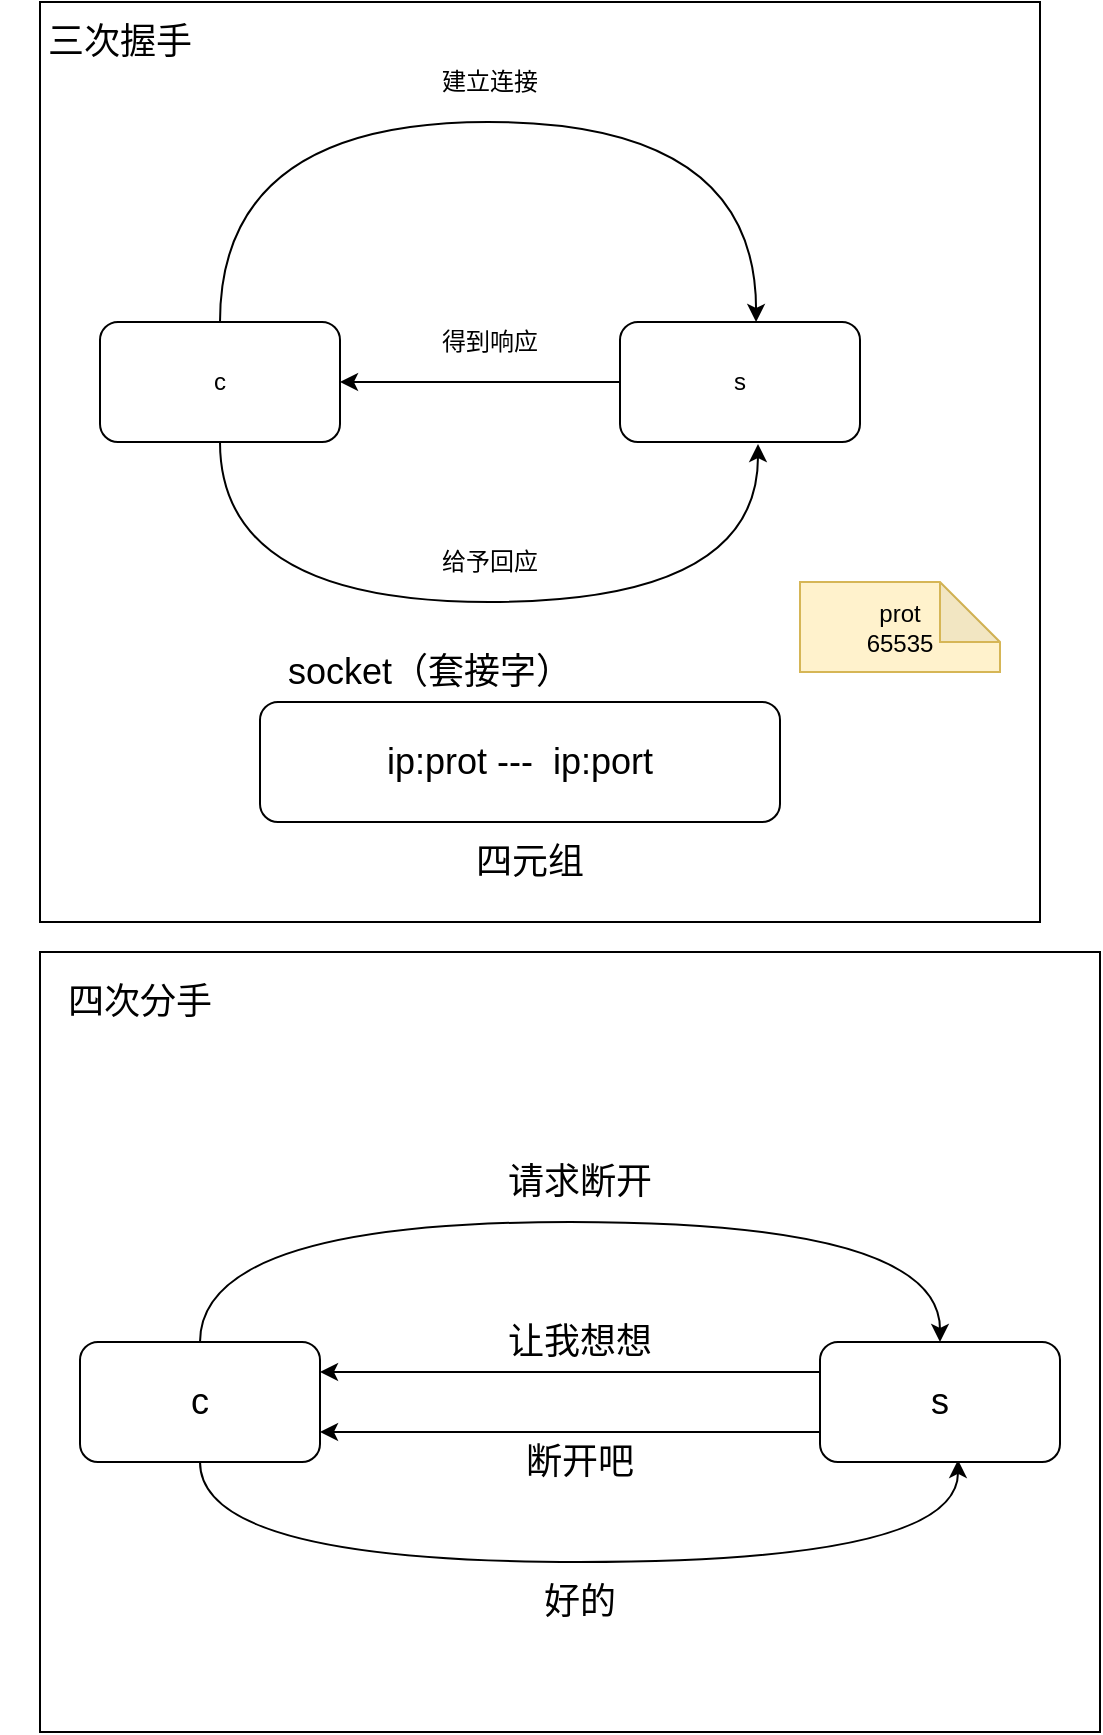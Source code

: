 <mxfile version="13.8.7" type="github">
  <diagram id="dGEUQEYOKf7xi6oKCXvR" name="第 1 页">
    <mxGraphModel dx="1422" dy="713" grid="1" gridSize="10" guides="1" tooltips="1" connect="1" arrows="1" fold="1" page="1" pageScale="1" pageWidth="827" pageHeight="1169" math="0" shadow="0">
      <root>
        <mxCell id="0" />
        <mxCell id="1" parent="0" />
        <mxCell id="AQbZ51xy2j0hXPdHt9mh-34" value="" style="rounded=0;whiteSpace=wrap;html=1;" vertex="1" parent="1">
          <mxGeometry x="140" y="515" width="530" height="390" as="geometry" />
        </mxCell>
        <mxCell id="AQbZ51xy2j0hXPdHt9mh-20" value="" style="rounded=0;whiteSpace=wrap;html=1;" vertex="1" parent="1">
          <mxGeometry x="140" y="40" width="500" height="460" as="geometry" />
        </mxCell>
        <mxCell id="AQbZ51xy2j0hXPdHt9mh-3" style="edgeStyle=orthogonalEdgeStyle;rounded=0;orthogonalLoop=1;jettySize=auto;html=1;exitX=0.5;exitY=0;exitDx=0;exitDy=0;entryX=0.567;entryY=0;entryDx=0;entryDy=0;entryPerimeter=0;curved=1;" edge="1" parent="1" source="AQbZ51xy2j0hXPdHt9mh-1" target="AQbZ51xy2j0hXPdHt9mh-2">
          <mxGeometry relative="1" as="geometry">
            <Array as="points">
              <mxPoint x="230" y="100" />
              <mxPoint x="498" y="100" />
            </Array>
          </mxGeometry>
        </mxCell>
        <mxCell id="AQbZ51xy2j0hXPdHt9mh-6" style="edgeStyle=orthogonalEdgeStyle;curved=1;rounded=0;orthogonalLoop=1;jettySize=auto;html=1;exitX=0.5;exitY=1;exitDx=0;exitDy=0;entryX=0.575;entryY=1.017;entryDx=0;entryDy=0;entryPerimeter=0;" edge="1" parent="1" source="AQbZ51xy2j0hXPdHt9mh-1" target="AQbZ51xy2j0hXPdHt9mh-2">
          <mxGeometry relative="1" as="geometry">
            <Array as="points">
              <mxPoint x="230" y="340" />
              <mxPoint x="499" y="340" />
            </Array>
          </mxGeometry>
        </mxCell>
        <mxCell id="AQbZ51xy2j0hXPdHt9mh-1" value="c" style="rounded=1;whiteSpace=wrap;html=1;" vertex="1" parent="1">
          <mxGeometry x="170" y="200" width="120" height="60" as="geometry" />
        </mxCell>
        <mxCell id="AQbZ51xy2j0hXPdHt9mh-5" style="edgeStyle=orthogonalEdgeStyle;curved=1;rounded=0;orthogonalLoop=1;jettySize=auto;html=1;exitX=0;exitY=0.5;exitDx=0;exitDy=0;entryX=1;entryY=0.5;entryDx=0;entryDy=0;" edge="1" parent="1" source="AQbZ51xy2j0hXPdHt9mh-2" target="AQbZ51xy2j0hXPdHt9mh-1">
          <mxGeometry relative="1" as="geometry" />
        </mxCell>
        <mxCell id="AQbZ51xy2j0hXPdHt9mh-2" value="s" style="rounded=1;whiteSpace=wrap;html=1;" vertex="1" parent="1">
          <mxGeometry x="430" y="200" width="120" height="60" as="geometry" />
        </mxCell>
        <mxCell id="AQbZ51xy2j0hXPdHt9mh-10" value="prot&lt;br&gt;65535" style="shape=note;whiteSpace=wrap;html=1;backgroundOutline=1;darkOpacity=0.05;fillColor=#fff2cc;strokeColor=#d6b656;" vertex="1" parent="1">
          <mxGeometry x="520" y="330" width="100" height="45" as="geometry" />
        </mxCell>
        <mxCell id="AQbZ51xy2j0hXPdHt9mh-11" value="&lt;font style=&quot;font-size: 18px&quot;&gt;ip:prot ---&amp;nbsp; ip:port&lt;/font&gt;" style="rounded=1;whiteSpace=wrap;html=1;" vertex="1" parent="1">
          <mxGeometry x="250" y="390" width="260" height="60" as="geometry" />
        </mxCell>
        <mxCell id="AQbZ51xy2j0hXPdHt9mh-12" value="&lt;font style=&quot;font-size: 18px&quot;&gt;四元组&lt;/font&gt;" style="text;html=1;strokeColor=none;fillColor=none;align=center;verticalAlign=middle;whiteSpace=wrap;rounded=0;" vertex="1" parent="1">
          <mxGeometry x="350" y="460" width="70" height="20" as="geometry" />
        </mxCell>
        <mxCell id="AQbZ51xy2j0hXPdHt9mh-13" value="&lt;font style=&quot;font-size: 18px&quot;&gt;socket（套接字）&lt;/font&gt;" style="text;html=1;strokeColor=none;fillColor=none;align=center;verticalAlign=middle;whiteSpace=wrap;rounded=0;" vertex="1" parent="1">
          <mxGeometry x="250" y="360" width="170" height="30" as="geometry" />
        </mxCell>
        <mxCell id="AQbZ51xy2j0hXPdHt9mh-16" value="建立连接" style="text;html=1;strokeColor=none;fillColor=none;align=center;verticalAlign=middle;whiteSpace=wrap;rounded=0;" vertex="1" parent="1">
          <mxGeometry x="320" y="70" width="90" height="20" as="geometry" />
        </mxCell>
        <mxCell id="AQbZ51xy2j0hXPdHt9mh-17" value="得到响应" style="text;html=1;strokeColor=none;fillColor=none;align=center;verticalAlign=middle;whiteSpace=wrap;rounded=0;" vertex="1" parent="1">
          <mxGeometry x="320" y="200" width="90" height="20" as="geometry" />
        </mxCell>
        <mxCell id="AQbZ51xy2j0hXPdHt9mh-18" value="给予回应" style="text;html=1;strokeColor=none;fillColor=none;align=center;verticalAlign=middle;whiteSpace=wrap;rounded=0;" vertex="1" parent="1">
          <mxGeometry x="320" y="310" width="90" height="20" as="geometry" />
        </mxCell>
        <mxCell id="AQbZ51xy2j0hXPdHt9mh-19" value="&lt;font style=&quot;font-size: 18px&quot;&gt;三次握手&lt;/font&gt;" style="text;html=1;strokeColor=none;fillColor=none;align=center;verticalAlign=middle;whiteSpace=wrap;rounded=0;" vertex="1" parent="1">
          <mxGeometry x="120" y="60" width="120" as="geometry" />
        </mxCell>
        <mxCell id="AQbZ51xy2j0hXPdHt9mh-23" style="edgeStyle=orthogonalEdgeStyle;curved=1;rounded=0;orthogonalLoop=1;jettySize=auto;html=1;exitX=0.5;exitY=0;exitDx=0;exitDy=0;entryX=0.5;entryY=0;entryDx=0;entryDy=0;" edge="1" parent="1" source="AQbZ51xy2j0hXPdHt9mh-21" target="AQbZ51xy2j0hXPdHt9mh-22">
          <mxGeometry relative="1" as="geometry">
            <Array as="points">
              <mxPoint x="220" y="650" />
              <mxPoint x="590" y="650" />
            </Array>
          </mxGeometry>
        </mxCell>
        <mxCell id="AQbZ51xy2j0hXPdHt9mh-29" style="edgeStyle=orthogonalEdgeStyle;curved=1;rounded=0;orthogonalLoop=1;jettySize=auto;html=1;exitX=0.5;exitY=1;exitDx=0;exitDy=0;entryX=0.575;entryY=0.983;entryDx=0;entryDy=0;entryPerimeter=0;" edge="1" parent="1" source="AQbZ51xy2j0hXPdHt9mh-21" target="AQbZ51xy2j0hXPdHt9mh-22">
          <mxGeometry relative="1" as="geometry">
            <Array as="points">
              <mxPoint x="220" y="820" />
              <mxPoint x="599" y="820" />
            </Array>
          </mxGeometry>
        </mxCell>
        <mxCell id="AQbZ51xy2j0hXPdHt9mh-21" value="&lt;font style=&quot;font-size: 18px&quot;&gt;c&lt;/font&gt;" style="rounded=1;whiteSpace=wrap;html=1;" vertex="1" parent="1">
          <mxGeometry x="160" y="710" width="120" height="60" as="geometry" />
        </mxCell>
        <mxCell id="AQbZ51xy2j0hXPdHt9mh-27" style="edgeStyle=orthogonalEdgeStyle;curved=1;rounded=0;orthogonalLoop=1;jettySize=auto;html=1;exitX=0;exitY=0.25;exitDx=0;exitDy=0;entryX=1;entryY=0.25;entryDx=0;entryDy=0;" edge="1" parent="1" source="AQbZ51xy2j0hXPdHt9mh-22" target="AQbZ51xy2j0hXPdHt9mh-21">
          <mxGeometry relative="1" as="geometry" />
        </mxCell>
        <mxCell id="AQbZ51xy2j0hXPdHt9mh-28" style="edgeStyle=orthogonalEdgeStyle;curved=1;rounded=0;orthogonalLoop=1;jettySize=auto;html=1;exitX=0;exitY=0.75;exitDx=0;exitDy=0;entryX=1;entryY=0.75;entryDx=0;entryDy=0;" edge="1" parent="1" source="AQbZ51xy2j0hXPdHt9mh-22" target="AQbZ51xy2j0hXPdHt9mh-21">
          <mxGeometry relative="1" as="geometry" />
        </mxCell>
        <mxCell id="AQbZ51xy2j0hXPdHt9mh-22" value="&lt;font style=&quot;font-size: 18px&quot;&gt;s&lt;/font&gt;" style="rounded=1;whiteSpace=wrap;html=1;" vertex="1" parent="1">
          <mxGeometry x="530" y="710" width="120" height="60" as="geometry" />
        </mxCell>
        <mxCell id="AQbZ51xy2j0hXPdHt9mh-30" value="&lt;font style=&quot;font-size: 18px&quot;&gt;请求断开&lt;/font&gt;" style="text;html=1;strokeColor=none;fillColor=none;align=center;verticalAlign=middle;whiteSpace=wrap;rounded=0;" vertex="1" parent="1">
          <mxGeometry x="360" y="620" width="100" height="20" as="geometry" />
        </mxCell>
        <mxCell id="AQbZ51xy2j0hXPdHt9mh-31" value="&lt;font style=&quot;font-size: 18px&quot;&gt;让我想想&lt;/font&gt;" style="text;html=1;strokeColor=none;fillColor=none;align=center;verticalAlign=middle;whiteSpace=wrap;rounded=0;" vertex="1" parent="1">
          <mxGeometry x="360" y="700" width="100" height="20" as="geometry" />
        </mxCell>
        <mxCell id="AQbZ51xy2j0hXPdHt9mh-32" value="&lt;font style=&quot;font-size: 18px&quot;&gt;断开吧&lt;/font&gt;" style="text;html=1;strokeColor=none;fillColor=none;align=center;verticalAlign=middle;whiteSpace=wrap;rounded=0;" vertex="1" parent="1">
          <mxGeometry x="360" y="760" width="100" height="20" as="geometry" />
        </mxCell>
        <mxCell id="AQbZ51xy2j0hXPdHt9mh-33" value="&lt;font style=&quot;font-size: 18px&quot;&gt;好的&lt;/font&gt;" style="text;html=1;strokeColor=none;fillColor=none;align=center;verticalAlign=middle;whiteSpace=wrap;rounded=0;" vertex="1" parent="1">
          <mxGeometry x="360" y="830" width="100" height="20" as="geometry" />
        </mxCell>
        <mxCell id="AQbZ51xy2j0hXPdHt9mh-35" value="&lt;font style=&quot;font-size: 18px&quot;&gt;四次分手&lt;/font&gt;" style="text;html=1;strokeColor=none;fillColor=none;align=center;verticalAlign=middle;whiteSpace=wrap;rounded=0;" vertex="1" parent="1">
          <mxGeometry x="150" y="530" width="80" height="20" as="geometry" />
        </mxCell>
      </root>
    </mxGraphModel>
  </diagram>
</mxfile>
